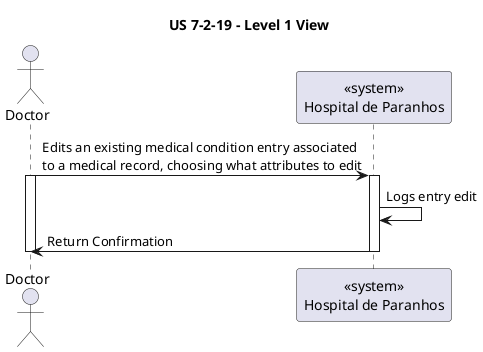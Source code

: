 @startuml

title US 7-2-19 - Level 1 View

actor Doctor as U
participant "<<system>>\nHospital de Paranhos" as web

U -> web : Edits an existing medical condition entry associated\nto a medical record, choosing what attributes to edit
activate U
activate web
web -> web : Logs entry edit
web -> U : Return Confirmation
deactivate web
deactivate U

@enduml